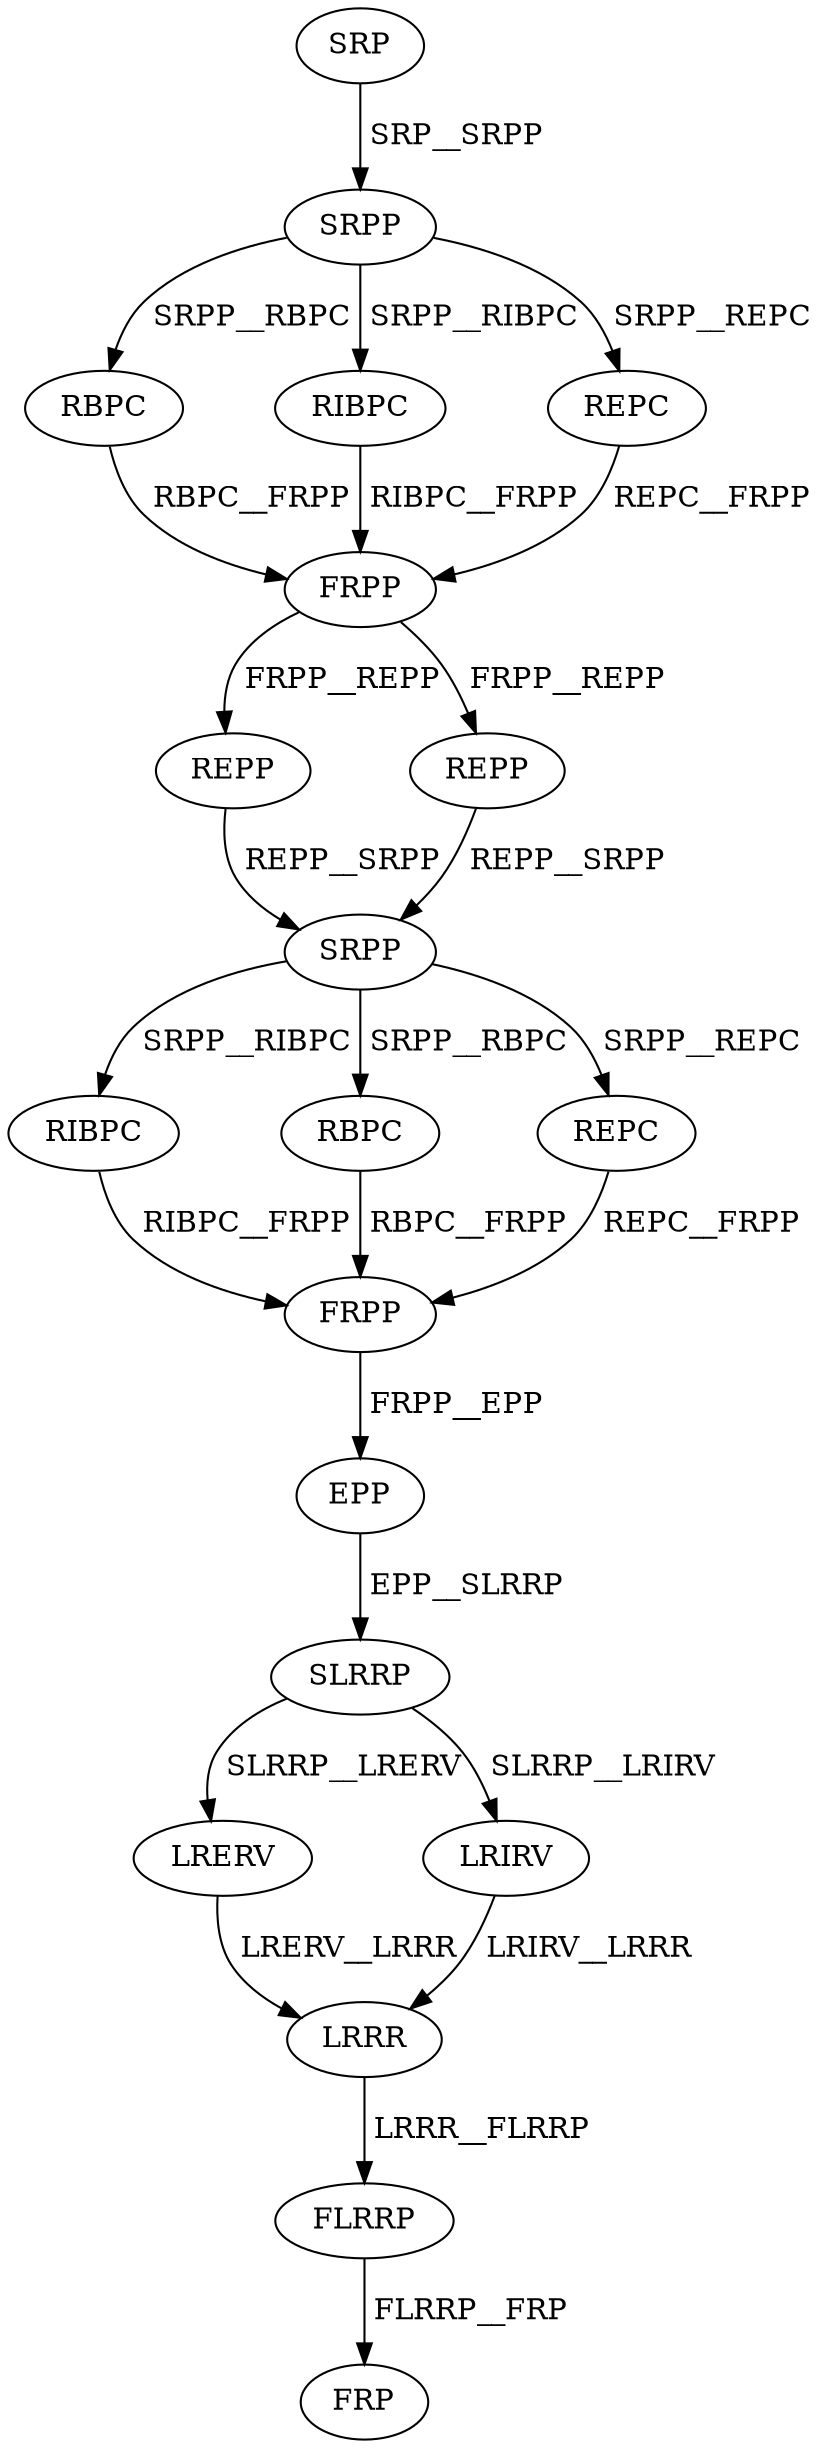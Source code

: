 digraph G { 
1 [label="SRP",color=black,fontcolor=black];
2 [label="SRPP",color=black,fontcolor=black];
3 [label="RBPC",color=black,fontcolor=black];
4 [label="RIBPC",color=black,fontcolor=black];
5 [label="REPC",color=black,fontcolor=black];
6 [label="FRPP",color=black,fontcolor=black];
7 [label="REPP",color=black,fontcolor=black];
8 [label="REPP",color=black,fontcolor=black];
9 [label="SRPP",color=black,fontcolor=black];
10 [label="RIBPC",color=black,fontcolor=black];
11 [label="RBPC",color=black,fontcolor=black];
12 [label="REPC",color=black,fontcolor=black];
13 [label="FRPP",color=black,fontcolor=black];
14 [label="EPP",color=black,fontcolor=black];
15 [label="SLRRP",color=black,fontcolor=black];
16 [label="LRERV",color=black,fontcolor=black];
17 [label="LRIRV",color=black,fontcolor=black];
18 [label="LRRR",color=black,fontcolor=black];
19 [label="FLRRP",color=black,fontcolor=black];
20 [label="FRP",color=black,fontcolor=black];
1->2[label=" SRP__SRPP",color=black,fontcolor=black];
2->3[label=" SRPP__RBPC",color=black,fontcolor=black];
2->4[label=" SRPP__RIBPC",color=black,fontcolor=black];
2->5[label=" SRPP__REPC",color=black,fontcolor=black];
3->6[label=" RBPC__FRPP",color=black,fontcolor=black];
4->6[label=" RIBPC__FRPP",color=black,fontcolor=black];
5->6[label=" REPC__FRPP",color=black,fontcolor=black];
6->7[label=" FRPP__REPP",color=black,fontcolor=black];
6->8[label=" FRPP__REPP",color=black,fontcolor=black];
7->9[label=" REPP__SRPP",color=black,fontcolor=black];
8->9[label=" REPP__SRPP",color=black,fontcolor=black];
9->10[label=" SRPP__RIBPC",color=black,fontcolor=black];
9->11[label=" SRPP__RBPC",color=black,fontcolor=black];
9->12[label=" SRPP__REPC",color=black,fontcolor=black];
10->13[label=" RIBPC__FRPP",color=black,fontcolor=black];
11->13[label=" RBPC__FRPP",color=black,fontcolor=black];
12->13[label=" REPC__FRPP",color=black,fontcolor=black];
13->14[label=" FRPP__EPP",color=black,fontcolor=black];
14->15[label=" EPP__SLRRP",color=black,fontcolor=black];
15->16[label=" SLRRP__LRERV",color=black,fontcolor=black];
15->17[label=" SLRRP__LRIRV",color=black,fontcolor=black];
16->18[label=" LRERV__LRRR",color=black,fontcolor=black];
17->18[label=" LRIRV__LRRR",color=black,fontcolor=black];
18->19[label=" LRRR__FLRRP",color=black,fontcolor=black];
19->20[label=" FLRRP__FRP",color=black,fontcolor=black];
}
